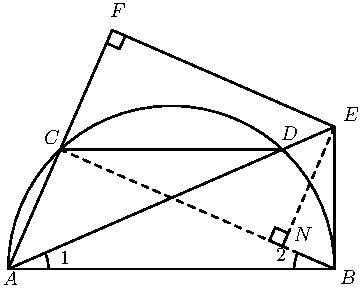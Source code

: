  /* Geogebra to Asymptote conversion, documentation at artofproblemsolving.com/Wiki go to User:Azjps/geogebra */
import graph; size(6.cm); 
real labelscalefactor = 0.5; /* changes label-to-point distance */
pen dps = linewidth(0.7) + fontsize(10); defaultpen(dps); /* default pen style */ 
pen dotstyle = black; /* point style */ 
real xmin = -3., xmax = 3., ymin = -2., ymax = 4.;  /* image dimensions */


draw(arc((-2.,0.),0.5031219282965321,0.,23.527583335488526)--(-2.,0.)--cycle, linewidth(0.8)); 
draw(arc((2.070156631054403,0.),0.5031219282965321,156.47241666451148,180.)--(2.070156631054403,0.)--cycle, linewidth(0.8)); 
draw((-0.7738243147606049,2.816302522787499)--(-0.6107314094167131,2.7452943291188032)--(-0.5397232157480176,2.9083872344626953)--(-0.7028161210919094,2.9793954281313906)--cycle, linewidth(0.8)); 
draw((1.4925728852690532,0.44548006345844604)--(1.3294799799251613,0.5164882571271415)--(1.2584717862564658,0.3533953517832497)--(1.4215646916003577,0.2823871581145543)--cycle, linewidth(0.8)); 
 /* draw figures */
draw(shift((0.03507831552720142,0.))*xscale(2.035078315527201)*yscale(2.035078315527201)*arc((0,0),1,0.,180.), linewidth(0.8)); 
draw((-1.3514080605459549,1.4896977140656948)--(1.4215646916003577,1.4896977140656948), linewidth(0.8)); 
draw((-2.,0.)--(2.070156631054403,0.), linewidth(0.8)); 
draw((-1.3514080605459549,1.4896977140656948)--(2.070156631054403,0.), linewidth(0.8) + linetype("4 4")); 
draw((-0.7028161210919094,2.9793954281313906)--(-2.,0.), linewidth(0.8)); 
draw((2.070156631054403,1.7720848721802493)--(-0.7028161210919094,2.9793954281313906), linewidth(0.8)); 
draw((2.070156631054403,1.7720848721802493)--(2.070156631054403,0.), linewidth(0.8)); 
draw((-2.,0.)--(2.070156631054403,1.7720848721802493), linewidth(0.8)); 
draw((2.070156631054403,1.7720848721802493)--(1.4215646916003577,0.2823871581145543), linewidth(0.8) + linetype("4 4")); 
 /* dots and labels */
dot((-2.,0.),linewidth(1.pt) + dotstyle); 
label("$A$", (-2.0980073819976695,-0.23283649233543188), NE * labelscalefactor); 
dot((2.070156631054403,0.),linewidth(1.pt) + dotstyle); 
label("$B$", (2.1114460847499825,-0.21606576139221415), NE * labelscalefactor); 
dot((-1.3514080605459549,1.4896977140656948),linewidth(1.pt) + dotstyle); 
label("$C$", (-1.5781147227579195,1.5280902567024306), NE * labelscalefactor); 
dot((1.4215646916003577,1.4896977140656948),linewidth(1.pt) + dotstyle); 
label("$D$", (1.3735339232484023,1.5784024495320839), NE * labelscalefactor); 
dot((2.070156631054403,1.7720848721802493),linewidth(1.pt) + dotstyle); 
label("$E$", (2.1449875466364183,1.813192682737132), NE * labelscalefactor); 
dot((-0.7028161210919094,2.9793954281313906),linewidth(1.pt) + dotstyle); 
label("$F$", (-0.7563489065402504,3.1213096963081157), NE * labelscalefactor); 
label("1", (-1.3768659514393067,0.03549520275605191), NE * labelscalefactor); 
label("2", (1.3064509994755313,0.06903666464248738), NE * labelscalefactor); 
dot((1.4215646916003577,0.2823871581145543),linewidth(1.pt) + dotstyle); 
label("$N$", (1.5412412326805796,0.32059762879075343), NE * labelscalefactor); 
clip((xmin,ymin)--(xmin,ymax)--(xmax,ymax)--(xmax,ymin)--cycle); 
 /* end of picture */